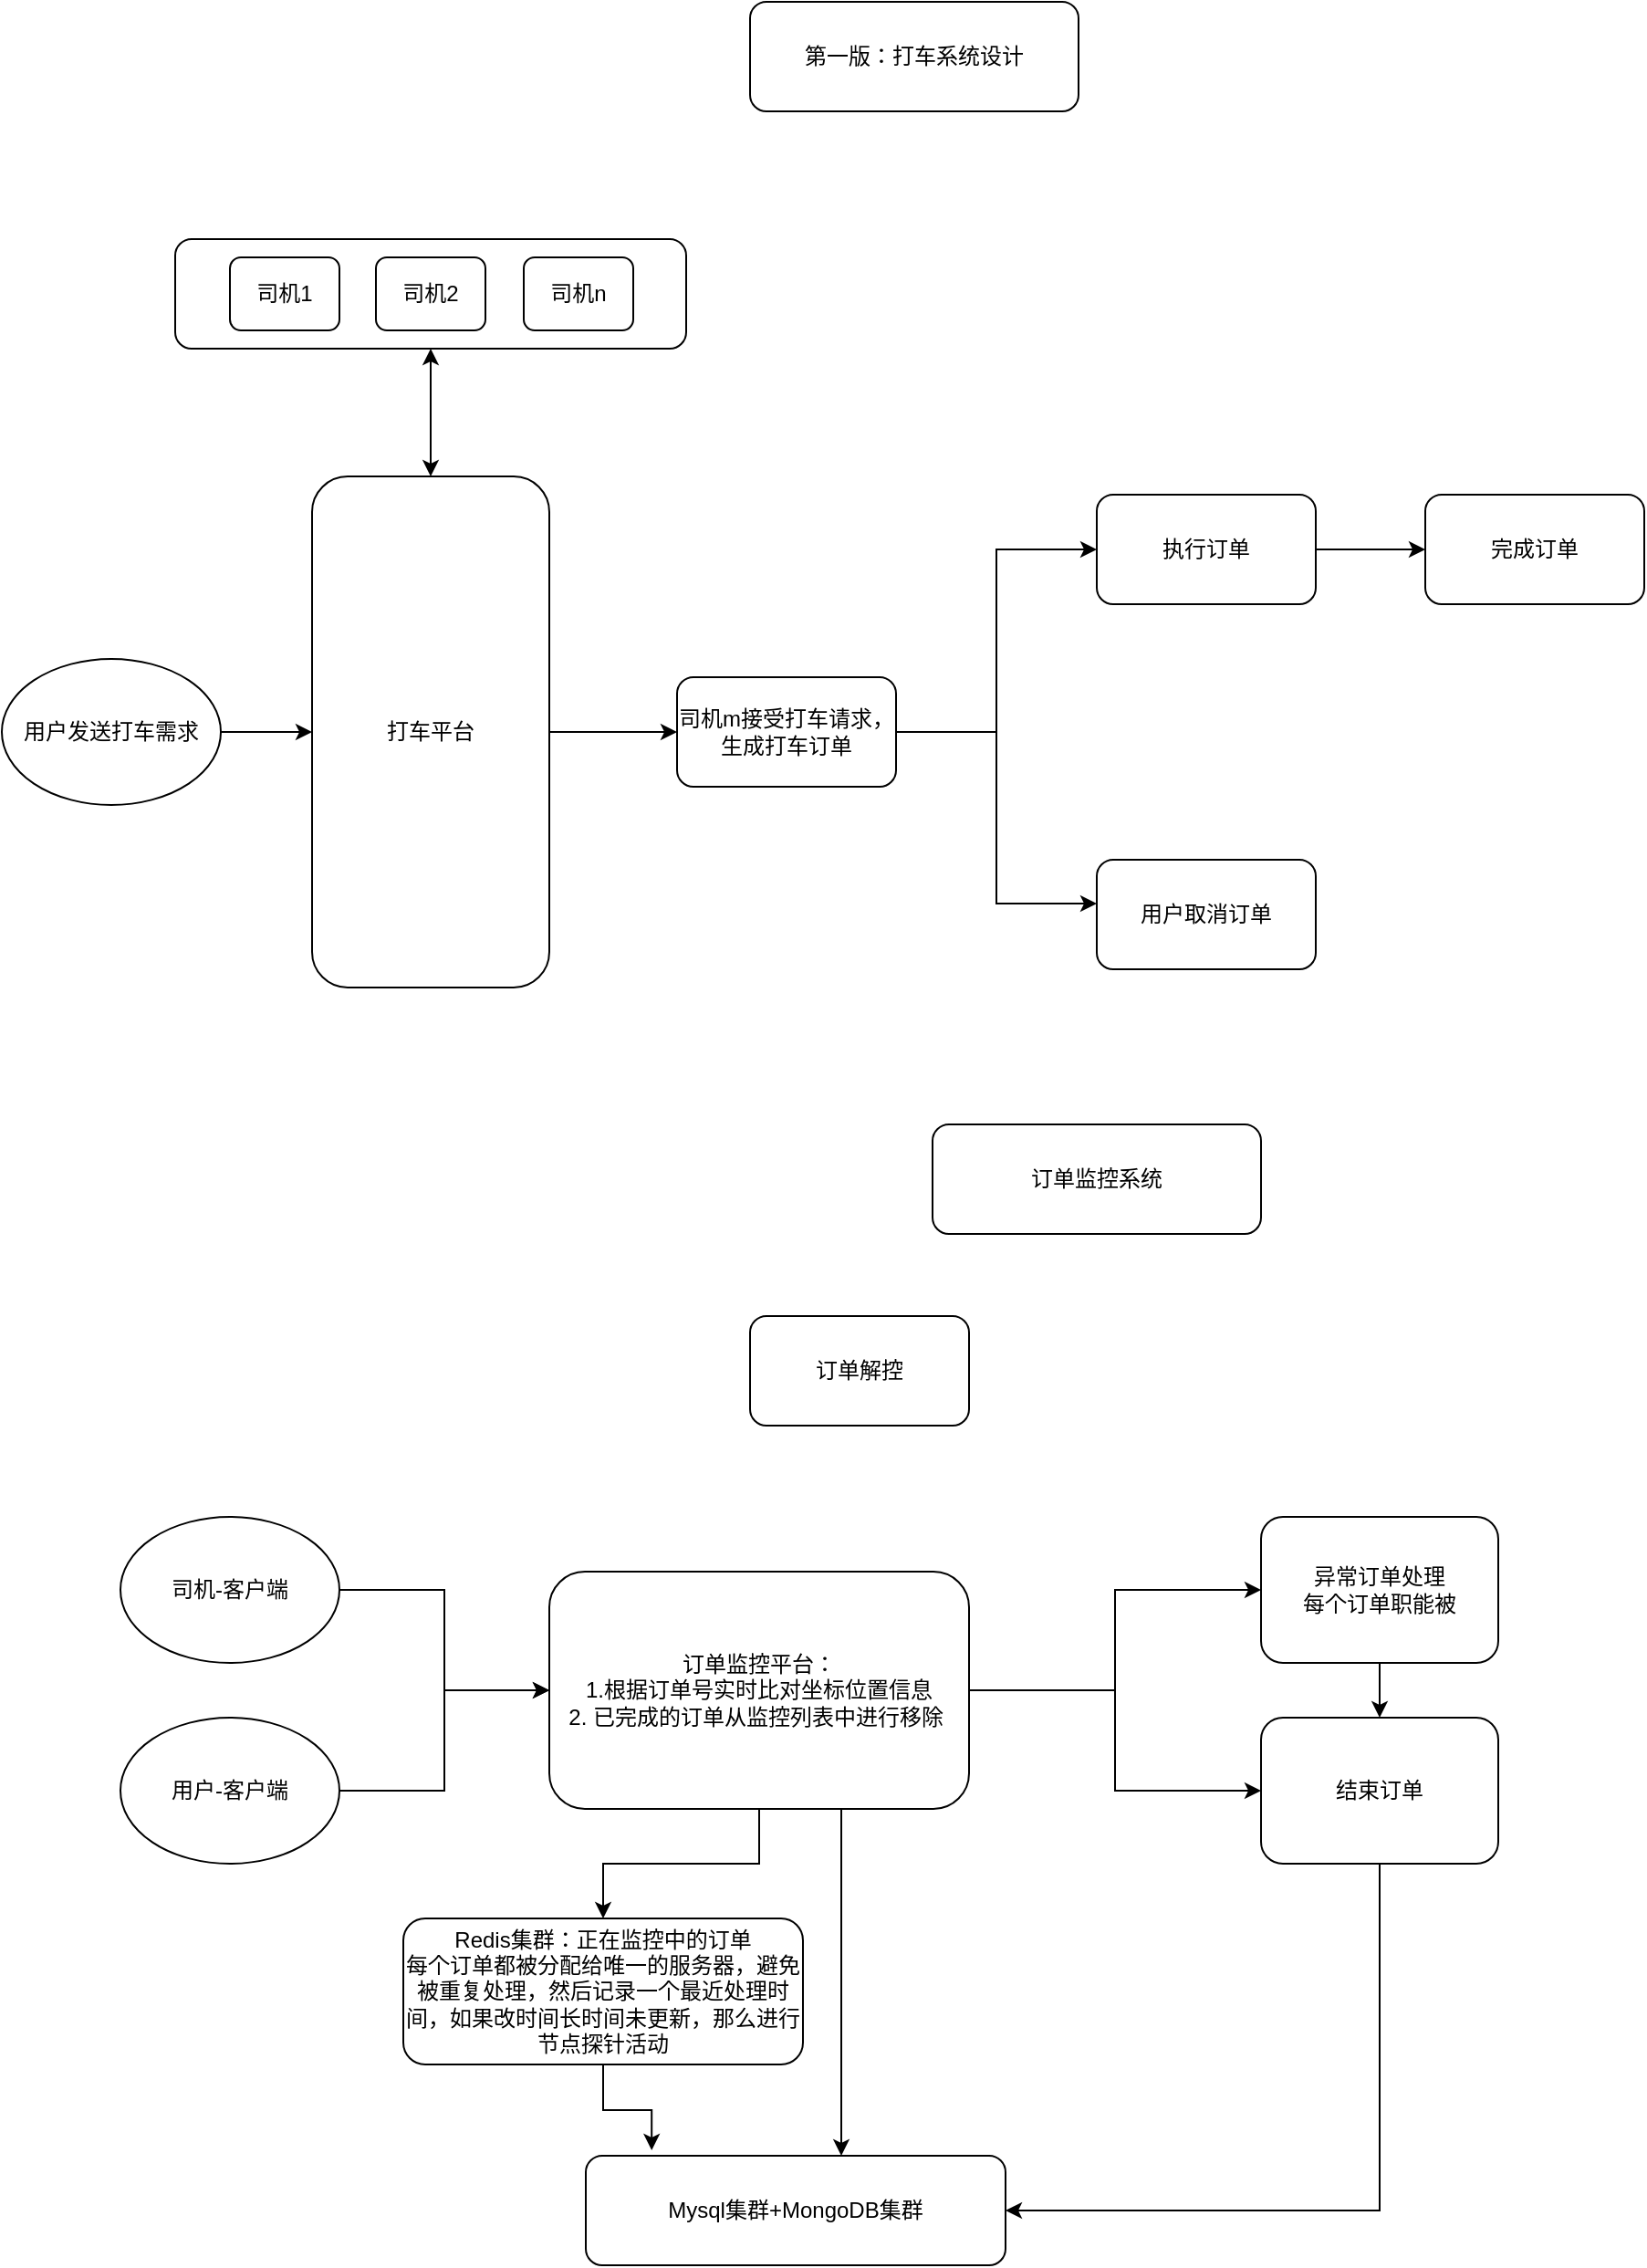 <mxfile version="16.5.1" type="device"><diagram id="NDjxsId95y3Ph2px5LuU" name="第 1 页"><mxGraphModel dx="1422" dy="2034" grid="1" gridSize="10" guides="1" tooltips="1" connect="1" arrows="1" fold="1" page="1" pageScale="1" pageWidth="827" pageHeight="1169" math="0" shadow="0"><root><mxCell id="0"/><mxCell id="1" parent="0"/><mxCell id="MwqqRs8oH6TXfFonMK4b-1" value="第一版：打车系统设计" style="rounded=1;whiteSpace=wrap;html=1;" vertex="1" parent="1"><mxGeometry x="470" y="-90" width="180" height="60" as="geometry"/></mxCell><mxCell id="MwqqRs8oH6TXfFonMK4b-4" value="" style="edgeStyle=orthogonalEdgeStyle;rounded=0;orthogonalLoop=1;jettySize=auto;html=1;" edge="1" parent="1" source="MwqqRs8oH6TXfFonMK4b-2" target="MwqqRs8oH6TXfFonMK4b-3"><mxGeometry relative="1" as="geometry"/></mxCell><mxCell id="MwqqRs8oH6TXfFonMK4b-2" value="用户发送打车需求" style="ellipse;whiteSpace=wrap;html=1;" vertex="1" parent="1"><mxGeometry x="60" y="270" width="120" height="80" as="geometry"/></mxCell><mxCell id="MwqqRs8oH6TXfFonMK4b-11" value="" style="edgeStyle=orthogonalEdgeStyle;rounded=0;orthogonalLoop=1;jettySize=auto;html=1;" edge="1" parent="1" source="MwqqRs8oH6TXfFonMK4b-3" target="MwqqRs8oH6TXfFonMK4b-10"><mxGeometry relative="1" as="geometry"/></mxCell><mxCell id="MwqqRs8oH6TXfFonMK4b-3" value="打车平台" style="rounded=1;whiteSpace=wrap;html=1;" vertex="1" parent="1"><mxGeometry x="230" y="170" width="130" height="280" as="geometry"/></mxCell><mxCell id="MwqqRs8oH6TXfFonMK4b-5" value="" style="rounded=1;whiteSpace=wrap;html=1;" vertex="1" parent="1"><mxGeometry x="155" y="40" width="280" height="60" as="geometry"/></mxCell><mxCell id="MwqqRs8oH6TXfFonMK4b-6" value="司机1" style="rounded=1;whiteSpace=wrap;html=1;" vertex="1" parent="1"><mxGeometry x="185" y="50" width="60" height="40" as="geometry"/></mxCell><mxCell id="MwqqRs8oH6TXfFonMK4b-7" value="司机2" style="rounded=1;whiteSpace=wrap;html=1;" vertex="1" parent="1"><mxGeometry x="265" y="50" width="60" height="40" as="geometry"/></mxCell><mxCell id="MwqqRs8oH6TXfFonMK4b-8" value="司机n" style="rounded=1;whiteSpace=wrap;html=1;" vertex="1" parent="1"><mxGeometry x="346" y="50" width="60" height="40" as="geometry"/></mxCell><mxCell id="MwqqRs8oH6TXfFonMK4b-9" value="" style="endArrow=classic;startArrow=classic;html=1;rounded=0;entryX=0.5;entryY=1;entryDx=0;entryDy=0;" edge="1" parent="1" source="MwqqRs8oH6TXfFonMK4b-3" target="MwqqRs8oH6TXfFonMK4b-5"><mxGeometry width="50" height="50" relative="1" as="geometry"><mxPoint x="540" y="360" as="sourcePoint"/><mxPoint x="590" y="310" as="targetPoint"/></mxGeometry></mxCell><mxCell id="MwqqRs8oH6TXfFonMK4b-13" value="" style="edgeStyle=orthogonalEdgeStyle;rounded=0;orthogonalLoop=1;jettySize=auto;html=1;entryX=0;entryY=0.5;entryDx=0;entryDy=0;" edge="1" parent="1" source="MwqqRs8oH6TXfFonMK4b-10" target="MwqqRs8oH6TXfFonMK4b-12"><mxGeometry relative="1" as="geometry"/></mxCell><mxCell id="MwqqRs8oH6TXfFonMK4b-19" style="edgeStyle=orthogonalEdgeStyle;rounded=0;orthogonalLoop=1;jettySize=auto;html=1;entryX=0;entryY=0.4;entryDx=0;entryDy=0;entryPerimeter=0;" edge="1" parent="1" source="MwqqRs8oH6TXfFonMK4b-10" target="MwqqRs8oH6TXfFonMK4b-18"><mxGeometry relative="1" as="geometry"/></mxCell><mxCell id="MwqqRs8oH6TXfFonMK4b-10" value="司机m接受打车请求，生成打车订单" style="rounded=1;whiteSpace=wrap;html=1;" vertex="1" parent="1"><mxGeometry x="430" y="280" width="120" height="60" as="geometry"/></mxCell><mxCell id="MwqqRs8oH6TXfFonMK4b-15" value="" style="edgeStyle=orthogonalEdgeStyle;rounded=0;orthogonalLoop=1;jettySize=auto;html=1;" edge="1" parent="1" source="MwqqRs8oH6TXfFonMK4b-12" target="MwqqRs8oH6TXfFonMK4b-14"><mxGeometry relative="1" as="geometry"/></mxCell><mxCell id="MwqqRs8oH6TXfFonMK4b-12" value="执行订单" style="rounded=1;whiteSpace=wrap;html=1;" vertex="1" parent="1"><mxGeometry x="660" y="180" width="120" height="60" as="geometry"/></mxCell><mxCell id="MwqqRs8oH6TXfFonMK4b-14" value="完成订单" style="rounded=1;whiteSpace=wrap;html=1;" vertex="1" parent="1"><mxGeometry x="840" y="180" width="120" height="60" as="geometry"/></mxCell><mxCell id="MwqqRs8oH6TXfFonMK4b-18" value="用户取消订单" style="rounded=1;whiteSpace=wrap;html=1;" vertex="1" parent="1"><mxGeometry x="660" y="380" width="120" height="60" as="geometry"/></mxCell><mxCell id="MwqqRs8oH6TXfFonMK4b-20" value="订单监控系统" style="rounded=1;whiteSpace=wrap;html=1;" vertex="1" parent="1"><mxGeometry x="570" y="525" width="180" height="60" as="geometry"/></mxCell><mxCell id="MwqqRs8oH6TXfFonMK4b-26" style="edgeStyle=orthogonalEdgeStyle;rounded=0;orthogonalLoop=1;jettySize=auto;html=1;" edge="1" parent="1" source="MwqqRs8oH6TXfFonMK4b-22" target="MwqqRs8oH6TXfFonMK4b-25"><mxGeometry relative="1" as="geometry"/></mxCell><mxCell id="MwqqRs8oH6TXfFonMK4b-22" value="司机-客户端" style="ellipse;whiteSpace=wrap;html=1;" vertex="1" parent="1"><mxGeometry x="125" y="740" width="120" height="80" as="geometry"/></mxCell><mxCell id="MwqqRs8oH6TXfFonMK4b-27" style="edgeStyle=orthogonalEdgeStyle;rounded=0;orthogonalLoop=1;jettySize=auto;html=1;" edge="1" parent="1" source="MwqqRs8oH6TXfFonMK4b-23" target="MwqqRs8oH6TXfFonMK4b-25"><mxGeometry relative="1" as="geometry"/></mxCell><mxCell id="MwqqRs8oH6TXfFonMK4b-23" value="用户-客户端" style="ellipse;whiteSpace=wrap;html=1;" vertex="1" parent="1"><mxGeometry x="125" y="850" width="120" height="80" as="geometry"/></mxCell><mxCell id="MwqqRs8oH6TXfFonMK4b-30" style="edgeStyle=orthogonalEdgeStyle;rounded=0;orthogonalLoop=1;jettySize=auto;html=1;entryX=0.5;entryY=0;entryDx=0;entryDy=0;" edge="1" parent="1" source="MwqqRs8oH6TXfFonMK4b-25" target="MwqqRs8oH6TXfFonMK4b-29"><mxGeometry relative="1" as="geometry"/></mxCell><mxCell id="MwqqRs8oH6TXfFonMK4b-34" style="edgeStyle=orthogonalEdgeStyle;rounded=0;orthogonalLoop=1;jettySize=auto;html=1;" edge="1" parent="1" source="MwqqRs8oH6TXfFonMK4b-25" target="MwqqRs8oH6TXfFonMK4b-31"><mxGeometry relative="1" as="geometry"><Array as="points"><mxPoint x="520" y="1050"/><mxPoint x="520" y="1050"/></Array></mxGeometry></mxCell><mxCell id="MwqqRs8oH6TXfFonMK4b-36" style="edgeStyle=orthogonalEdgeStyle;rounded=0;orthogonalLoop=1;jettySize=auto;html=1;" edge="1" parent="1" source="MwqqRs8oH6TXfFonMK4b-25" target="MwqqRs8oH6TXfFonMK4b-35"><mxGeometry relative="1" as="geometry"/></mxCell><mxCell id="MwqqRs8oH6TXfFonMK4b-38" style="edgeStyle=orthogonalEdgeStyle;rounded=0;orthogonalLoop=1;jettySize=auto;html=1;" edge="1" parent="1" source="MwqqRs8oH6TXfFonMK4b-25" target="MwqqRs8oH6TXfFonMK4b-37"><mxGeometry relative="1" as="geometry"/></mxCell><mxCell id="MwqqRs8oH6TXfFonMK4b-25" value="订单监控平台：&lt;br&gt;1.根据订单号实时比对坐标位置信息&lt;br&gt;2.&amp;nbsp;已完成的订单从监控列表中进行移除&amp;nbsp;" style="rounded=1;whiteSpace=wrap;html=1;" vertex="1" parent="1"><mxGeometry x="360" y="770" width="230" height="130" as="geometry"/></mxCell><mxCell id="MwqqRs8oH6TXfFonMK4b-33" style="edgeStyle=orthogonalEdgeStyle;rounded=0;orthogonalLoop=1;jettySize=auto;html=1;entryX=0.157;entryY=-0.05;entryDx=0;entryDy=0;entryPerimeter=0;" edge="1" parent="1" source="MwqqRs8oH6TXfFonMK4b-29" target="MwqqRs8oH6TXfFonMK4b-31"><mxGeometry relative="1" as="geometry"/></mxCell><mxCell id="MwqqRs8oH6TXfFonMK4b-29" value="Redis集群：正在监控中的订单&lt;br&gt;每个订单都被分配给唯一的服务器，避免被重复处理，然后记录一个最近处理时间，如果改时间长时间未更新，那么进行节点探针活动" style="rounded=1;whiteSpace=wrap;html=1;" vertex="1" parent="1"><mxGeometry x="280" y="960" width="219" height="80" as="geometry"/></mxCell><mxCell id="MwqqRs8oH6TXfFonMK4b-31" value="Mysql集群+MongoDB集群" style="rounded=1;whiteSpace=wrap;html=1;" vertex="1" parent="1"><mxGeometry x="380" y="1090" width="230" height="60" as="geometry"/></mxCell><mxCell id="MwqqRs8oH6TXfFonMK4b-39" style="edgeStyle=orthogonalEdgeStyle;rounded=0;orthogonalLoop=1;jettySize=auto;html=1;" edge="1" parent="1" source="MwqqRs8oH6TXfFonMK4b-35" target="MwqqRs8oH6TXfFonMK4b-37"><mxGeometry relative="1" as="geometry"/></mxCell><mxCell id="MwqqRs8oH6TXfFonMK4b-35" value="异常订单处理&lt;br&gt;每个订单职能被" style="rounded=1;whiteSpace=wrap;html=1;" vertex="1" parent="1"><mxGeometry x="750" y="740" width="130" height="80" as="geometry"/></mxCell><mxCell id="MwqqRs8oH6TXfFonMK4b-40" style="edgeStyle=orthogonalEdgeStyle;rounded=0;orthogonalLoop=1;jettySize=auto;html=1;entryX=1;entryY=0.5;entryDx=0;entryDy=0;" edge="1" parent="1" source="MwqqRs8oH6TXfFonMK4b-37" target="MwqqRs8oH6TXfFonMK4b-31"><mxGeometry relative="1" as="geometry"><Array as="points"><mxPoint x="815" y="1120"/></Array></mxGeometry></mxCell><mxCell id="MwqqRs8oH6TXfFonMK4b-37" value="结束订单" style="rounded=1;whiteSpace=wrap;html=1;" vertex="1" parent="1"><mxGeometry x="750" y="850" width="130" height="80" as="geometry"/></mxCell><mxCell id="MwqqRs8oH6TXfFonMK4b-41" value="订单解控" style="rounded=1;whiteSpace=wrap;html=1;" vertex="1" parent="1"><mxGeometry x="470" y="630" width="120" height="60" as="geometry"/></mxCell></root></mxGraphModel></diagram></mxfile>